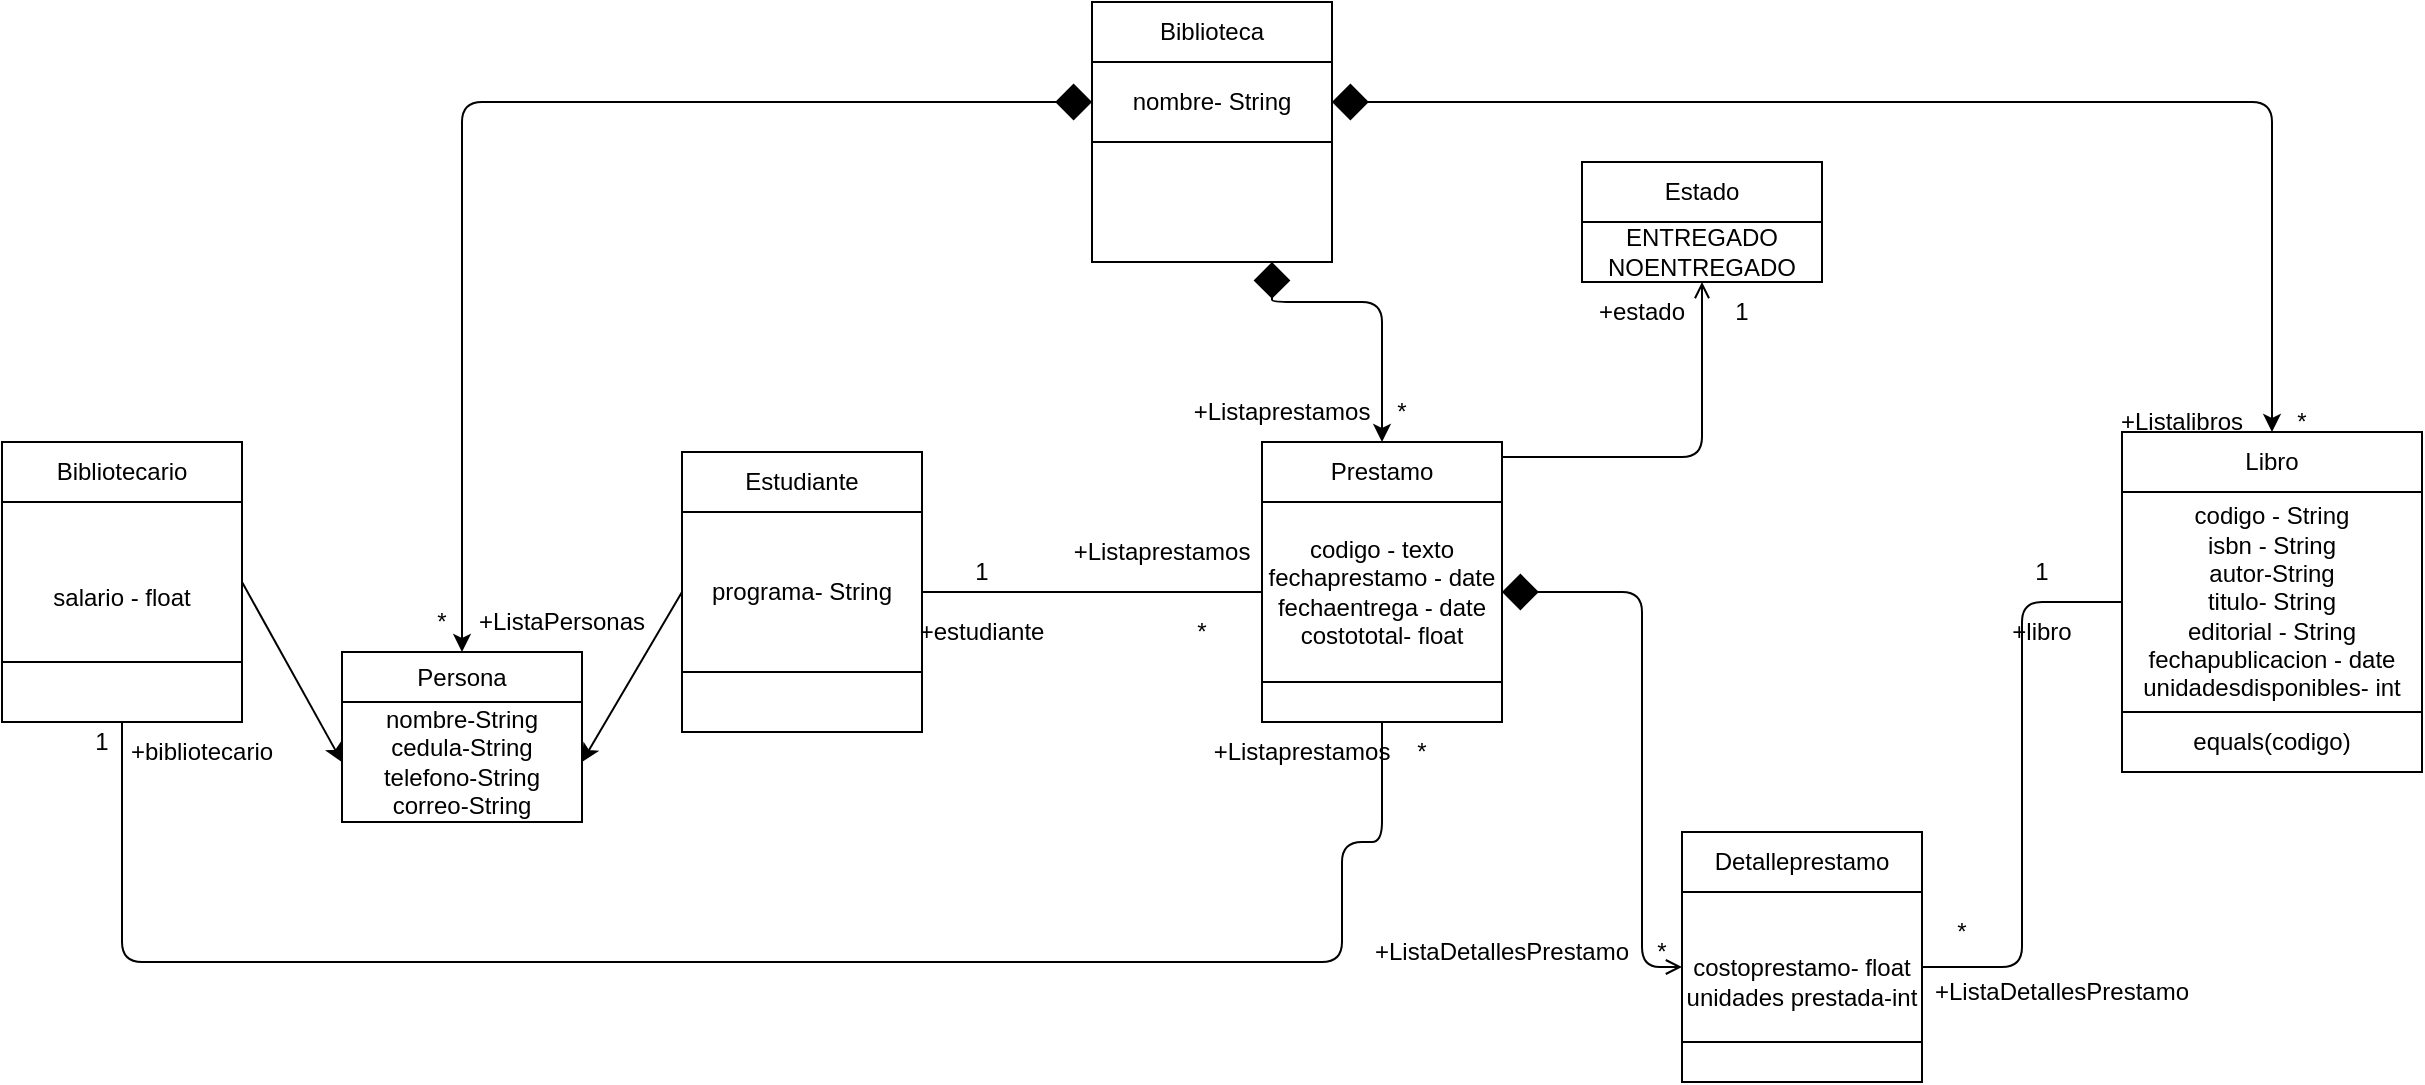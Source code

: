 <mxfile>
    <diagram id="G1P7Mv1g303QpKu45mOY" name="Page-1">
        <mxGraphModel dx="2093" dy="820" grid="1" gridSize="10" guides="1" tooltips="1" connect="1" arrows="1" fold="1" page="1" pageScale="1" pageWidth="850" pageHeight="1100" math="0" shadow="0">
            <root>
                <mxCell id="0"/>
                <mxCell id="1" parent="0"/>
                <mxCell id="2" value="Biblioteca" style="whiteSpace=wrap;html=1;" parent="1" vertex="1">
                    <mxGeometry x="365" y="20" width="120" height="30" as="geometry"/>
                </mxCell>
                <mxCell id="26" style="edgeStyle=orthogonalEdgeStyle;html=1;exitX=1;exitY=0.5;exitDx=0;exitDy=0;entryX=0.5;entryY=0;entryDx=0;entryDy=0;startArrow=diamond;startFill=1;endSize=6;startSize=16;" parent="1" source="3" target="11" edge="1">
                    <mxGeometry relative="1" as="geometry"/>
                </mxCell>
                <mxCell id="80" style="edgeStyle=orthogonalEdgeStyle;html=1;exitX=0;exitY=0.5;exitDx=0;exitDy=0;entryX=0.5;entryY=0;entryDx=0;entryDy=0;startArrow=diamond;startFill=1;startSize=16;" edge="1" parent="1" source="3" target="74">
                    <mxGeometry relative="1" as="geometry"/>
                </mxCell>
                <mxCell id="3" value="nombre- String" style="whiteSpace=wrap;html=1;" parent="1" vertex="1">
                    <mxGeometry x="365" y="50" width="120" height="40" as="geometry"/>
                </mxCell>
                <mxCell id="25" style="edgeStyle=orthogonalEdgeStyle;html=1;exitX=0.75;exitY=1;exitDx=0;exitDy=0;entryX=0.5;entryY=0;entryDx=0;entryDy=0;startArrow=diamond;startFill=1;startSize=16;" parent="1" source="4" target="14" edge="1">
                    <mxGeometry relative="1" as="geometry">
                        <Array as="points">
                            <mxPoint x="455" y="170"/>
                            <mxPoint x="510" y="170"/>
                        </Array>
                    </mxGeometry>
                </mxCell>
                <mxCell id="4" value="" style="whiteSpace=wrap;html=1;" parent="1" vertex="1">
                    <mxGeometry x="365" y="90" width="120" height="60" as="geometry"/>
                </mxCell>
                <mxCell id="5" value="Bibliotecario" style="whiteSpace=wrap;html=1;" parent="1" vertex="1">
                    <mxGeometry x="-180" y="240" width="120" height="30" as="geometry"/>
                </mxCell>
                <mxCell id="77" style="edgeStyle=none;html=1;exitX=1;exitY=0.5;exitDx=0;exitDy=0;entryX=0;entryY=0.5;entryDx=0;entryDy=0;" edge="1" parent="1" source="6" target="75">
                    <mxGeometry relative="1" as="geometry"/>
                </mxCell>
                <mxCell id="6" value="&lt;br&gt;salario - float" style="whiteSpace=wrap;html=1;" parent="1" vertex="1">
                    <mxGeometry x="-180" y="270" width="120" height="80" as="geometry"/>
                </mxCell>
                <mxCell id="56" style="edgeStyle=orthogonalEdgeStyle;html=1;exitX=0.5;exitY=1;exitDx=0;exitDy=0;entryX=0.5;entryY=1;entryDx=0;entryDy=0;startArrow=none;startFill=0;endArrow=none;endFill=0;startSize=16;endSize=6;" parent="1" source="7" target="16" edge="1">
                    <mxGeometry relative="1" as="geometry">
                        <Array as="points">
                            <mxPoint x="-120" y="500"/>
                            <mxPoint x="490" y="500"/>
                            <mxPoint x="490" y="440"/>
                            <mxPoint x="510" y="440"/>
                        </Array>
                    </mxGeometry>
                </mxCell>
                <mxCell id="7" value="" style="whiteSpace=wrap;html=1;" parent="1" vertex="1">
                    <mxGeometry x="-180" y="350" width="120" height="30" as="geometry"/>
                </mxCell>
                <mxCell id="8" value="Estudiante" style="whiteSpace=wrap;html=1;" parent="1" vertex="1">
                    <mxGeometry x="160" y="245" width="120" height="30" as="geometry"/>
                </mxCell>
                <mxCell id="50" style="edgeStyle=orthogonalEdgeStyle;html=1;exitX=1;exitY=0.5;exitDx=0;exitDy=0;entryX=0;entryY=0.5;entryDx=0;entryDy=0;startArrow=none;startFill=0;endArrow=none;endFill=0;startSize=16;endSize=6;" parent="1" source="9" target="15" edge="1">
                    <mxGeometry relative="1" as="geometry"/>
                </mxCell>
                <mxCell id="76" style="edgeStyle=none;html=1;exitX=0;exitY=0.5;exitDx=0;exitDy=0;entryX=1;entryY=0.5;entryDx=0;entryDy=0;" edge="1" parent="1" source="9" target="75">
                    <mxGeometry relative="1" as="geometry"/>
                </mxCell>
                <mxCell id="9" value="programa- String" style="whiteSpace=wrap;html=1;" parent="1" vertex="1">
                    <mxGeometry x="160" y="275" width="120" height="80" as="geometry"/>
                </mxCell>
                <mxCell id="10" value="" style="whiteSpace=wrap;html=1;" parent="1" vertex="1">
                    <mxGeometry x="160" y="355" width="120" height="30" as="geometry"/>
                </mxCell>
                <mxCell id="11" value="Libro" style="whiteSpace=wrap;html=1;" parent="1" vertex="1">
                    <mxGeometry x="880" y="235" width="150" height="30" as="geometry"/>
                </mxCell>
                <mxCell id="12" value="codigo - String&lt;br&gt;isbn - String&lt;br&gt;autor-String&lt;br&gt;titulo- String&lt;br&gt;editorial - String&lt;br&gt;fechapublicacion - date&lt;br&gt;unidadesdisponibles- int" style="whiteSpace=wrap;html=1;" parent="1" vertex="1">
                    <mxGeometry x="880" y="265" width="150" height="110" as="geometry"/>
                </mxCell>
                <mxCell id="13" value="equals(codigo)" style="whiteSpace=wrap;html=1;" parent="1" vertex="1">
                    <mxGeometry x="880" y="375" width="150" height="30" as="geometry"/>
                </mxCell>
                <mxCell id="65" style="edgeStyle=orthogonalEdgeStyle;html=1;exitX=1;exitY=0.25;exitDx=0;exitDy=0;entryX=0.5;entryY=1;entryDx=0;entryDy=0;startArrow=none;startFill=0;endArrow=open;endFill=0;startSize=16;endSize=6;" parent="1" source="14" target="64" edge="1">
                    <mxGeometry relative="1" as="geometry"/>
                </mxCell>
                <mxCell id="14" value="Prestamo" style="whiteSpace=wrap;html=1;" parent="1" vertex="1">
                    <mxGeometry x="450" y="240" width="120" height="30" as="geometry"/>
                </mxCell>
                <mxCell id="42" style="edgeStyle=orthogonalEdgeStyle;html=1;exitX=1;exitY=0.5;exitDx=0;exitDy=0;entryX=0;entryY=0.5;entryDx=0;entryDy=0;startArrow=diamond;startFill=1;startSize=16;endSize=6;endArrow=open;endFill=0;" parent="1" source="15" target="38" edge="1">
                    <mxGeometry relative="1" as="geometry">
                        <Array as="points">
                            <mxPoint x="640" y="315"/>
                            <mxPoint x="640" y="503"/>
                        </Array>
                    </mxGeometry>
                </mxCell>
                <mxCell id="15" value="codigo - texto&lt;br&gt;fechaprestamo - date&lt;br&gt;fechaentrega - date&lt;br&gt;costototal- float" style="whiteSpace=wrap;html=1;" parent="1" vertex="1">
                    <mxGeometry x="450" y="270" width="120" height="90" as="geometry"/>
                </mxCell>
                <mxCell id="16" value="" style="whiteSpace=wrap;html=1;" parent="1" vertex="1">
                    <mxGeometry x="450" y="360" width="120" height="20" as="geometry"/>
                </mxCell>
                <mxCell id="29" value="" style="edgeStyle=none;html=1;startArrow=diamond;startFill=1;startSize=16;endSize=6;" parent="1" target="5" edge="1">
                    <mxGeometry relative="1" as="geometry">
                        <mxPoint x="-140" y="240" as="sourcePoint"/>
                    </mxGeometry>
                </mxCell>
                <mxCell id="33" value="+Listaprestamos" style="text;strokeColor=none;align=center;fillColor=none;html=1;verticalAlign=middle;whiteSpace=wrap;rounded=0;" parent="1" vertex="1">
                    <mxGeometry x="430" y="210" width="60" height="30" as="geometry"/>
                </mxCell>
                <mxCell id="34" value="*" style="text;strokeColor=none;align=center;fillColor=none;html=1;verticalAlign=middle;whiteSpace=wrap;rounded=0;" parent="1" vertex="1">
                    <mxGeometry x="490" y="210" width="60" height="30" as="geometry"/>
                </mxCell>
                <mxCell id="35" value="+Listalibros" style="text;strokeColor=none;align=center;fillColor=none;html=1;verticalAlign=middle;whiteSpace=wrap;rounded=0;" parent="1" vertex="1">
                    <mxGeometry x="880" y="215" width="60" height="30" as="geometry"/>
                </mxCell>
                <mxCell id="36" value="*" style="text;strokeColor=none;align=center;fillColor=none;html=1;verticalAlign=middle;whiteSpace=wrap;rounded=0;" parent="1" vertex="1">
                    <mxGeometry x="940" y="215" width="60" height="30" as="geometry"/>
                </mxCell>
                <mxCell id="37" value="Detalleprestamo" style="whiteSpace=wrap;html=1;" parent="1" vertex="1">
                    <mxGeometry x="660" y="435" width="120" height="30" as="geometry"/>
                </mxCell>
                <mxCell id="43" style="edgeStyle=orthogonalEdgeStyle;html=1;exitX=1;exitY=0.5;exitDx=0;exitDy=0;entryX=0;entryY=0.5;entryDx=0;entryDy=0;startArrow=none;startFill=0;startSize=16;endSize=6;endArrow=none;endFill=0;" parent="1" source="38" target="12" edge="1">
                    <mxGeometry relative="1" as="geometry"/>
                </mxCell>
                <mxCell id="38" value="&lt;br&gt;costoprestamo- float&lt;br&gt;unidades prestada-int" style="whiteSpace=wrap;html=1;" parent="1" vertex="1">
                    <mxGeometry x="660" y="465" width="120" height="75" as="geometry"/>
                </mxCell>
                <mxCell id="39" value="" style="whiteSpace=wrap;html=1;" parent="1" vertex="1">
                    <mxGeometry x="660" y="540" width="120" height="20" as="geometry"/>
                </mxCell>
                <mxCell id="40" value="+ListaDetallesPrestamo" style="text;strokeColor=none;align=center;fillColor=none;html=1;verticalAlign=middle;whiteSpace=wrap;rounded=0;" parent="1" vertex="1">
                    <mxGeometry x="540" y="480" width="60" height="30" as="geometry"/>
                </mxCell>
                <mxCell id="41" value="*" style="text;strokeColor=none;align=center;fillColor=none;html=1;verticalAlign=middle;whiteSpace=wrap;rounded=0;" parent="1" vertex="1">
                    <mxGeometry x="620" y="480" width="60" height="30" as="geometry"/>
                </mxCell>
                <mxCell id="47" value="1" style="text;strokeColor=none;align=center;fillColor=none;html=1;verticalAlign=middle;whiteSpace=wrap;rounded=0;" parent="1" vertex="1">
                    <mxGeometry x="810" y="290" width="60" height="30" as="geometry"/>
                </mxCell>
                <mxCell id="48" value="+libro" style="text;strokeColor=none;align=center;fillColor=none;html=1;verticalAlign=middle;whiteSpace=wrap;rounded=0;" parent="1" vertex="1">
                    <mxGeometry x="810" y="320" width="60" height="30" as="geometry"/>
                </mxCell>
                <mxCell id="51" value="1" style="text;strokeColor=none;align=center;fillColor=none;html=1;verticalAlign=middle;whiteSpace=wrap;rounded=0;" parent="1" vertex="1">
                    <mxGeometry x="280" y="290" width="60" height="30" as="geometry"/>
                </mxCell>
                <mxCell id="52" value="+estudiante" style="text;strokeColor=none;align=center;fillColor=none;html=1;verticalAlign=middle;whiteSpace=wrap;rounded=0;" parent="1" vertex="1">
                    <mxGeometry x="280" y="320" width="60" height="30" as="geometry"/>
                </mxCell>
                <mxCell id="53" value="*" style="text;strokeColor=none;align=center;fillColor=none;html=1;verticalAlign=middle;whiteSpace=wrap;rounded=0;" parent="1" vertex="1">
                    <mxGeometry x="390" y="320" width="60" height="30" as="geometry"/>
                </mxCell>
                <mxCell id="54" value="+Listaprestamos" style="text;strokeColor=none;align=center;fillColor=none;html=1;verticalAlign=middle;whiteSpace=wrap;rounded=0;" parent="1" vertex="1">
                    <mxGeometry x="370" y="280" width="60" height="30" as="geometry"/>
                </mxCell>
                <mxCell id="57" value="1" style="text;strokeColor=none;align=center;fillColor=none;html=1;verticalAlign=middle;whiteSpace=wrap;rounded=0;" parent="1" vertex="1">
                    <mxGeometry x="-160" y="375" width="60" height="30" as="geometry"/>
                </mxCell>
                <mxCell id="59" value="+bibliotecario" style="text;strokeColor=none;align=center;fillColor=none;html=1;verticalAlign=middle;whiteSpace=wrap;rounded=0;" parent="1" vertex="1">
                    <mxGeometry x="-110" y="380" width="60" height="30" as="geometry"/>
                </mxCell>
                <mxCell id="60" value="*" style="text;strokeColor=none;align=center;fillColor=none;html=1;verticalAlign=middle;whiteSpace=wrap;rounded=0;" parent="1" vertex="1">
                    <mxGeometry x="500" y="380" width="60" height="30" as="geometry"/>
                </mxCell>
                <mxCell id="62" value="+Listaprestamos" style="text;strokeColor=none;align=center;fillColor=none;html=1;verticalAlign=middle;whiteSpace=wrap;rounded=0;" parent="1" vertex="1">
                    <mxGeometry x="440" y="380" width="60" height="30" as="geometry"/>
                </mxCell>
                <mxCell id="63" value="Estado" style="whiteSpace=wrap;html=1;" parent="1" vertex="1">
                    <mxGeometry x="610" y="100" width="120" height="30" as="geometry"/>
                </mxCell>
                <mxCell id="64" value="ENTREGADO&lt;br&gt;NOENTREGADO" style="whiteSpace=wrap;html=1;" parent="1" vertex="1">
                    <mxGeometry x="610" y="130" width="120" height="30" as="geometry"/>
                </mxCell>
                <mxCell id="67" value="1" style="text;strokeColor=none;align=center;fillColor=none;html=1;verticalAlign=middle;whiteSpace=wrap;rounded=0;" parent="1" vertex="1">
                    <mxGeometry x="660" y="160" width="60" height="30" as="geometry"/>
                </mxCell>
                <mxCell id="69" value="+estado" style="text;strokeColor=none;align=center;fillColor=none;html=1;verticalAlign=middle;whiteSpace=wrap;rounded=0;" parent="1" vertex="1">
                    <mxGeometry x="610" y="160" width="60" height="30" as="geometry"/>
                </mxCell>
                <mxCell id="70" value="+ListaDetallesPrestamo" style="text;strokeColor=none;align=center;fillColor=none;html=1;verticalAlign=middle;whiteSpace=wrap;rounded=0;" parent="1" vertex="1">
                    <mxGeometry x="820" y="500" width="60" height="30" as="geometry"/>
                </mxCell>
                <mxCell id="71" value="*" style="text;strokeColor=none;align=center;fillColor=none;html=1;verticalAlign=middle;whiteSpace=wrap;rounded=0;" parent="1" vertex="1">
                    <mxGeometry x="770" y="470" width="60" height="30" as="geometry"/>
                </mxCell>
                <mxCell id="74" value="Persona" style="whiteSpace=wrap;html=1;" vertex="1" parent="1">
                    <mxGeometry x="-10" y="345" width="120" height="25" as="geometry"/>
                </mxCell>
                <mxCell id="75" value="nombre-String&lt;br&gt;cedula-String&lt;br&gt;telefono-String&lt;br&gt;correo-String" style="whiteSpace=wrap;html=1;" vertex="1" parent="1">
                    <mxGeometry x="-10" y="370" width="120" height="60" as="geometry"/>
                </mxCell>
                <mxCell id="81" value="+ListaPersonas" style="text;strokeColor=none;align=center;fillColor=none;html=1;verticalAlign=middle;whiteSpace=wrap;rounded=0;" vertex="1" parent="1">
                    <mxGeometry x="70" y="315" width="60" height="30" as="geometry"/>
                </mxCell>
                <mxCell id="82" value="*" style="text;strokeColor=none;align=center;fillColor=none;html=1;verticalAlign=middle;whiteSpace=wrap;rounded=0;" vertex="1" parent="1">
                    <mxGeometry x="10" y="315" width="60" height="30" as="geometry"/>
                </mxCell>
            </root>
        </mxGraphModel>
    </diagram>
</mxfile>